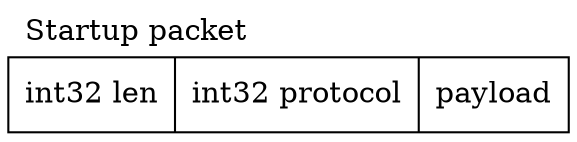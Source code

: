 graph StartupPacket {
      label="Startup packet";
      labelloc=t;
      labeljust=l;
      node [shape=record];
      struct1 [label="int32 len|int32 protocol|payload"];
}

